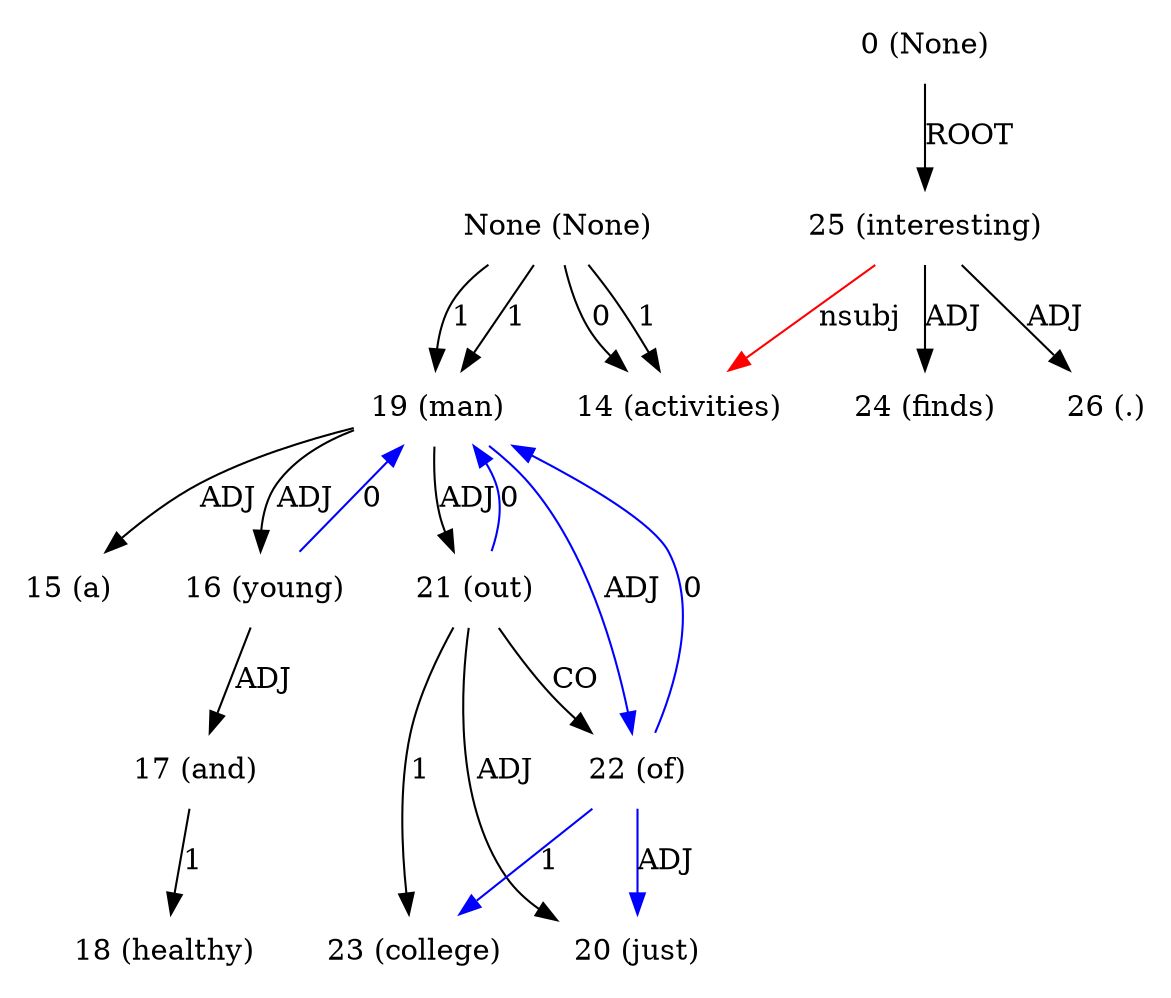 digraph G{
edge [dir=forward]
node [shape=plaintext]

None [label="None (None)"]
None -> 19 [label="1"]
None [label="None (None)"]
None -> 19 [label="1"]
None [label="None (None)"]
None -> 14 [label="1"]
None [label="None (None)"]
None -> 14 [label="0"]
0 [label="0 (None)"]
0 -> 25 [label="ROOT"]
14 [label="14 (activities)"]
25 -> 14 [label="nsubj", color="red"]
15 [label="15 (a)"]
16 [label="16 (young)"]
16 -> 19 [label="0", color="blue"]
16 -> 17 [label="ADJ"]
17 [label="17 (and)"]
17 -> 18 [label="1"]
18 [label="18 (healthy)"]
19 [label="19 (man)"]
19 -> 15 [label="ADJ"]
19 -> 16 [label="ADJ"]
19 -> 21 [label="ADJ"]
19 -> 22 [label="ADJ", color="blue"]
20 [label="20 (just)"]
21 [label="21 (out)"]
21 -> 23 [label="1"]
21 -> 22 [label="CO"]
21 -> 20 [label="ADJ"]
21 -> 19 [label="0", color="blue"]
22 [label="22 (of)"]
22 -> 23 [label="1", color="blue"]
22 -> 19 [label="0", color="blue"]
22 -> 20 [label="ADJ", color="blue"]
23 [label="23 (college)"]
24 [label="24 (finds)"]
25 [label="25 (interesting)"]
25 -> 24 [label="ADJ"]
25 -> 26 [label="ADJ"]
26 [label="26 (.)"]
}
